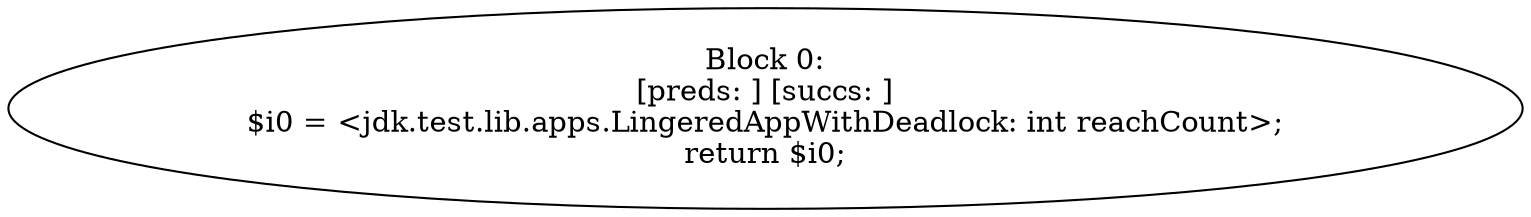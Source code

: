 digraph "unitGraph" {
    "Block 0:
[preds: ] [succs: ]
$i0 = <jdk.test.lib.apps.LingeredAppWithDeadlock: int reachCount>;
return $i0;
"
}
